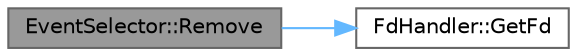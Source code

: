 digraph "EventSelector::Remove"
{
 // LATEX_PDF_SIZE
  bgcolor="transparent";
  edge [fontname=Helvetica,fontsize=10,labelfontname=Helvetica,labelfontsize=10];
  node [fontname=Helvetica,fontsize=10,shape=box,height=0.2,width=0.4];
  rankdir="LR";
  Node1 [id="Node000001",label="EventSelector::Remove",height=0.2,width=0.4,color="gray40", fillcolor="grey60", style="filled", fontcolor="black",tooltip="Удаляет дескриптор файла из массива."];
  Node1 -> Node2 [id="edge1_Node000001_Node000002",color="steelblue1",style="solid",tooltip=" "];
  Node2 [id="Node000002",label="FdHandler::GetFd",height=0.2,width=0.4,color="grey40", fillcolor="white", style="filled",URL="$class_fd_handler.html#a99ab037a5e79aa296fc4c4752f4a368a",tooltip="Получает дескриптор файла."];
}
